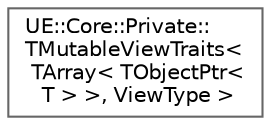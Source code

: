 digraph "Graphical Class Hierarchy"
{
 // INTERACTIVE_SVG=YES
 // LATEX_PDF_SIZE
  bgcolor="transparent";
  edge [fontname=Helvetica,fontsize=10,labelfontname=Helvetica,labelfontsize=10];
  node [fontname=Helvetica,fontsize=10,shape=box,height=0.2,width=0.4];
  rankdir="LR";
  Node0 [id="Node000000",label="UE::Core::Private::\lTMutableViewTraits\<\l TArray\< TObjectPtr\<\l T \> \>, ViewType \>",height=0.2,width=0.4,color="grey40", fillcolor="white", style="filled",URL="$d4/d61/structUE_1_1Core_1_1Private_1_1TMutableViewTraits_3_01TArray_3_01TObjectPtr_3_01T_01_4_01_4_00_01ViewType_01_4.html",tooltip=" "];
}
